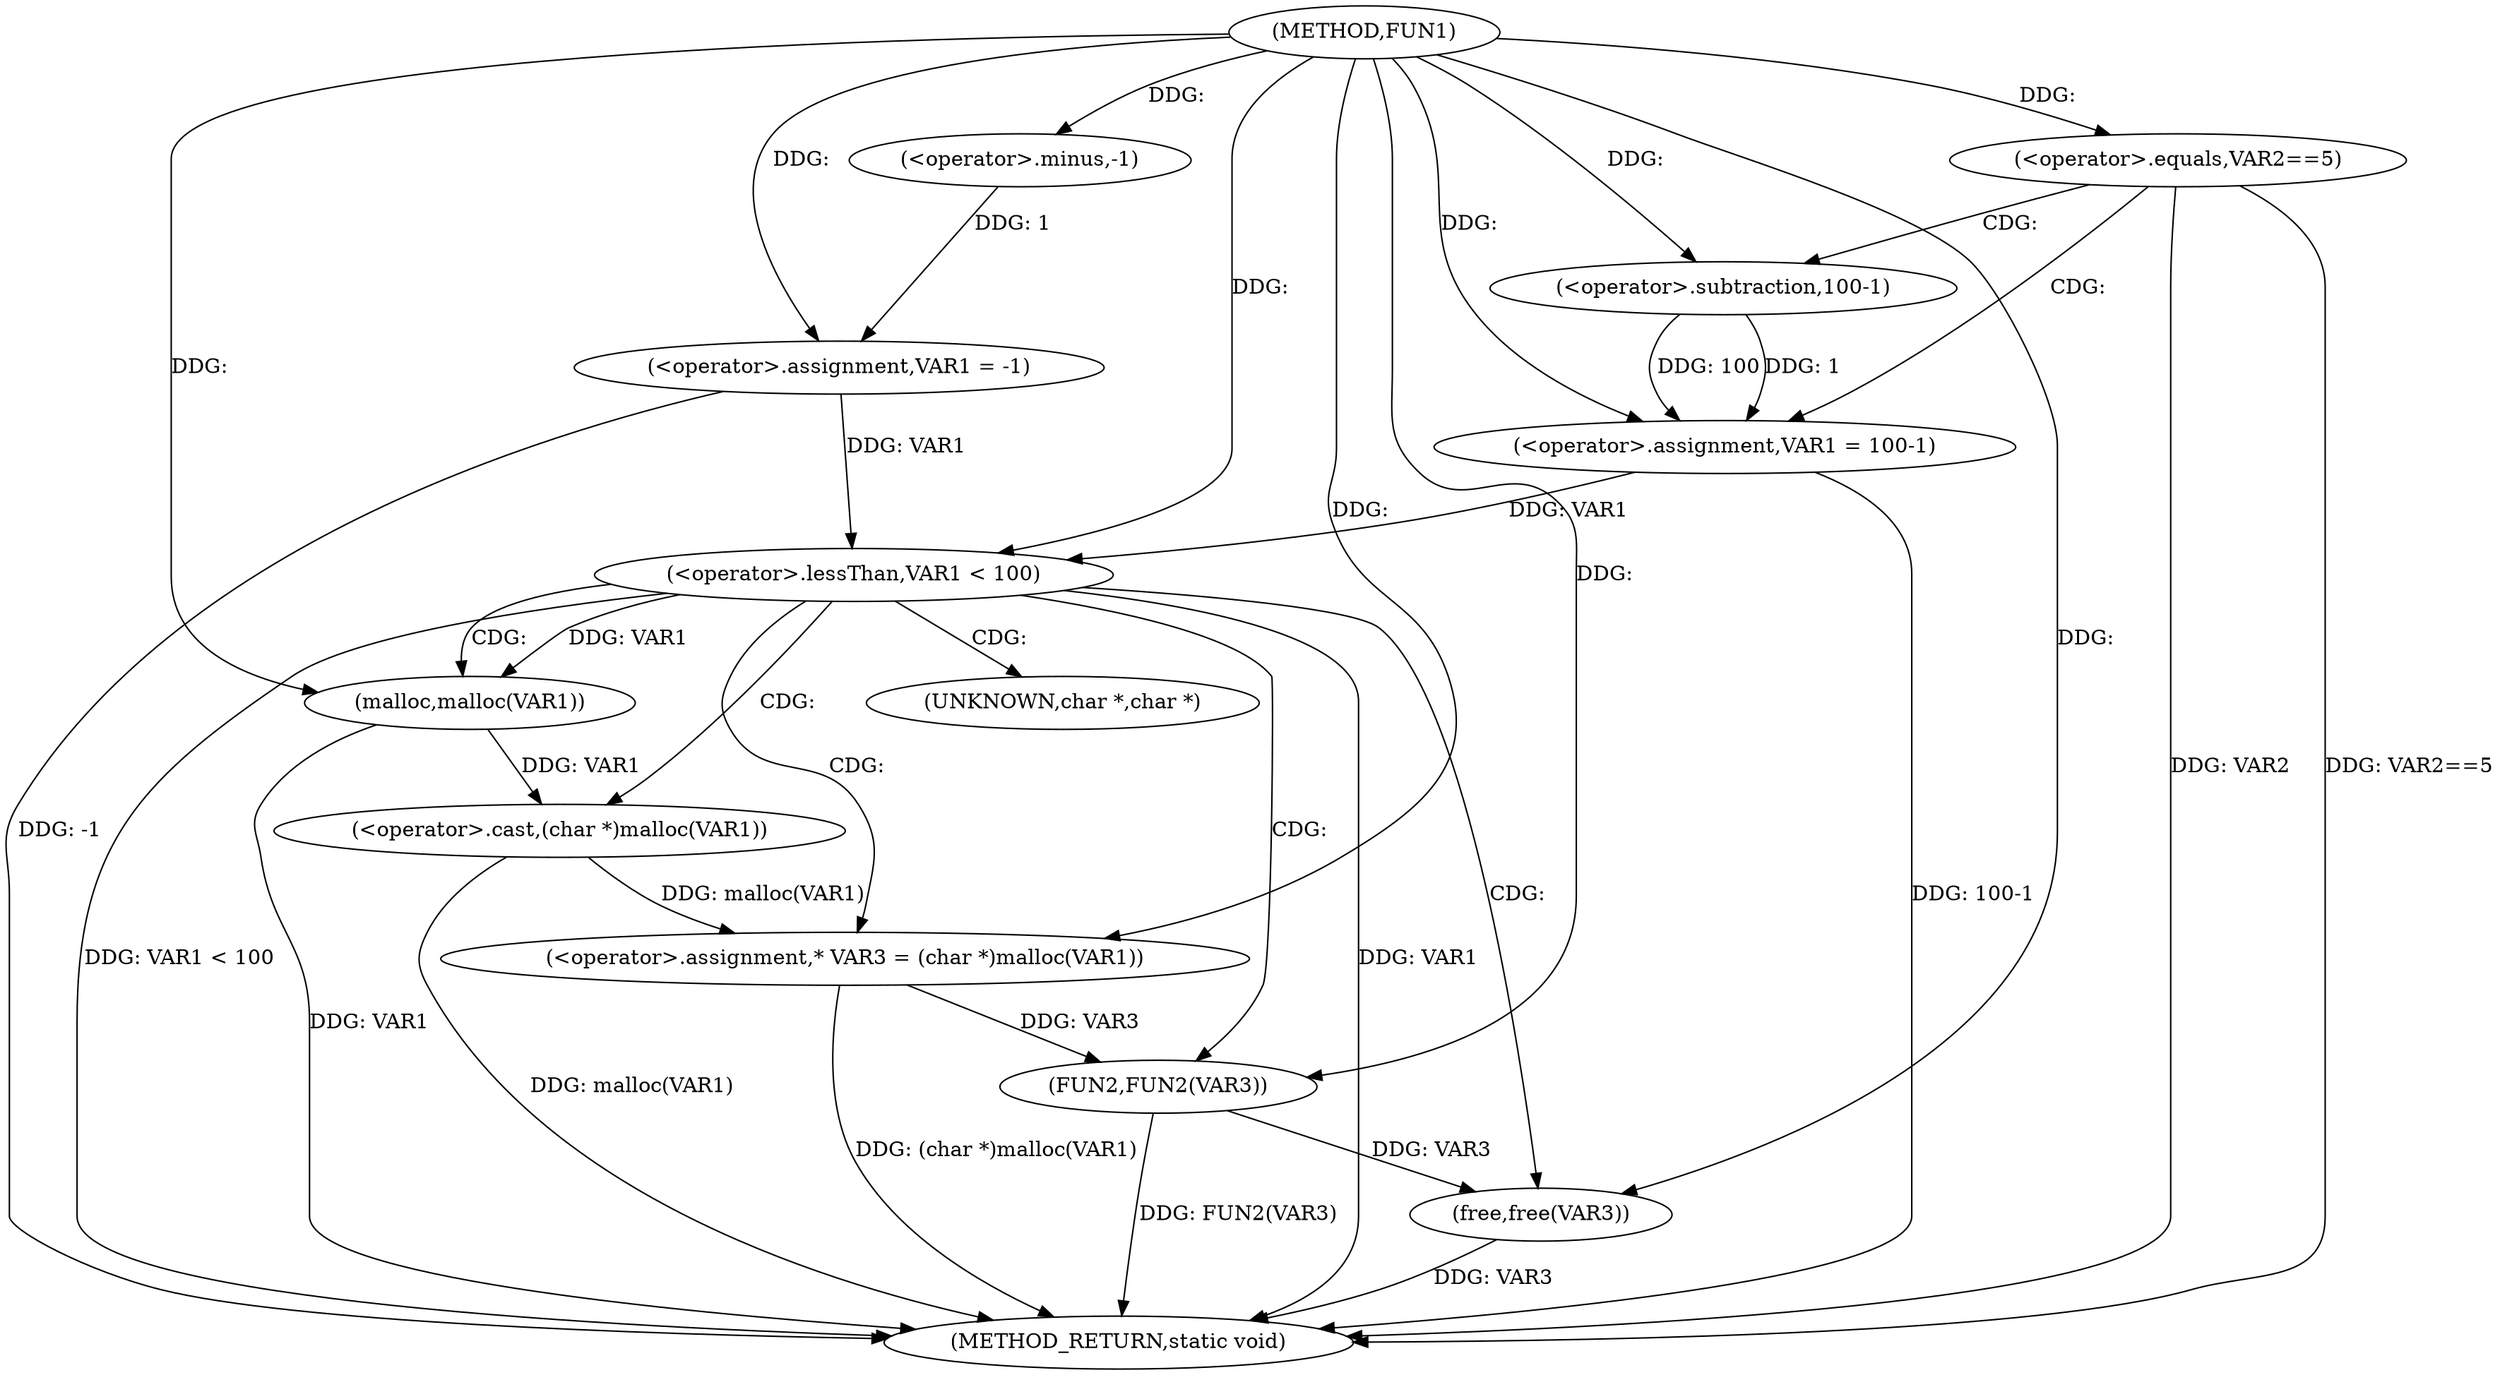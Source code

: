 digraph FUN1 {  
"1000100" [label = "(METHOD,FUN1)" ]
"1000133" [label = "(METHOD_RETURN,static void)" ]
"1000103" [label = "(<operator>.assignment,VAR1 = -1)" ]
"1000105" [label = "(<operator>.minus,-1)" ]
"1000108" [label = "(<operator>.equals,VAR2==5)" ]
"1000112" [label = "(<operator>.assignment,VAR1 = 100-1)" ]
"1000114" [label = "(<operator>.subtraction,100-1)" ]
"1000118" [label = "(<operator>.lessThan,VAR1 < 100)" ]
"1000123" [label = "(<operator>.assignment,* VAR3 = (char *)malloc(VAR1))" ]
"1000125" [label = "(<operator>.cast,(char *)malloc(VAR1))" ]
"1000127" [label = "(malloc,malloc(VAR1))" ]
"1000129" [label = "(FUN2,FUN2(VAR3))" ]
"1000131" [label = "(free,free(VAR3))" ]
"1000126" [label = "(UNKNOWN,char *,char *)" ]
  "1000123" -> "1000133"  [ label = "DDG: (char *)malloc(VAR1)"] 
  "1000108" -> "1000133"  [ label = "DDG: VAR2==5"] 
  "1000103" -> "1000133"  [ label = "DDG: -1"] 
  "1000112" -> "1000133"  [ label = "DDG: 100-1"] 
  "1000125" -> "1000133"  [ label = "DDG: malloc(VAR1)"] 
  "1000118" -> "1000133"  [ label = "DDG: VAR1 < 100"] 
  "1000127" -> "1000133"  [ label = "DDG: VAR1"] 
  "1000118" -> "1000133"  [ label = "DDG: VAR1"] 
  "1000108" -> "1000133"  [ label = "DDG: VAR2"] 
  "1000131" -> "1000133"  [ label = "DDG: VAR3"] 
  "1000129" -> "1000133"  [ label = "DDG: FUN2(VAR3)"] 
  "1000105" -> "1000103"  [ label = "DDG: 1"] 
  "1000100" -> "1000103"  [ label = "DDG: "] 
  "1000100" -> "1000105"  [ label = "DDG: "] 
  "1000100" -> "1000108"  [ label = "DDG: "] 
  "1000114" -> "1000112"  [ label = "DDG: 100"] 
  "1000114" -> "1000112"  [ label = "DDG: 1"] 
  "1000100" -> "1000112"  [ label = "DDG: "] 
  "1000100" -> "1000114"  [ label = "DDG: "] 
  "1000103" -> "1000118"  [ label = "DDG: VAR1"] 
  "1000112" -> "1000118"  [ label = "DDG: VAR1"] 
  "1000100" -> "1000118"  [ label = "DDG: "] 
  "1000125" -> "1000123"  [ label = "DDG: malloc(VAR1)"] 
  "1000100" -> "1000123"  [ label = "DDG: "] 
  "1000127" -> "1000125"  [ label = "DDG: VAR1"] 
  "1000118" -> "1000127"  [ label = "DDG: VAR1"] 
  "1000100" -> "1000127"  [ label = "DDG: "] 
  "1000123" -> "1000129"  [ label = "DDG: VAR3"] 
  "1000100" -> "1000129"  [ label = "DDG: "] 
  "1000129" -> "1000131"  [ label = "DDG: VAR3"] 
  "1000100" -> "1000131"  [ label = "DDG: "] 
  "1000108" -> "1000112"  [ label = "CDG: "] 
  "1000108" -> "1000114"  [ label = "CDG: "] 
  "1000118" -> "1000129"  [ label = "CDG: "] 
  "1000118" -> "1000123"  [ label = "CDG: "] 
  "1000118" -> "1000125"  [ label = "CDG: "] 
  "1000118" -> "1000131"  [ label = "CDG: "] 
  "1000118" -> "1000127"  [ label = "CDG: "] 
  "1000118" -> "1000126"  [ label = "CDG: "] 
}
